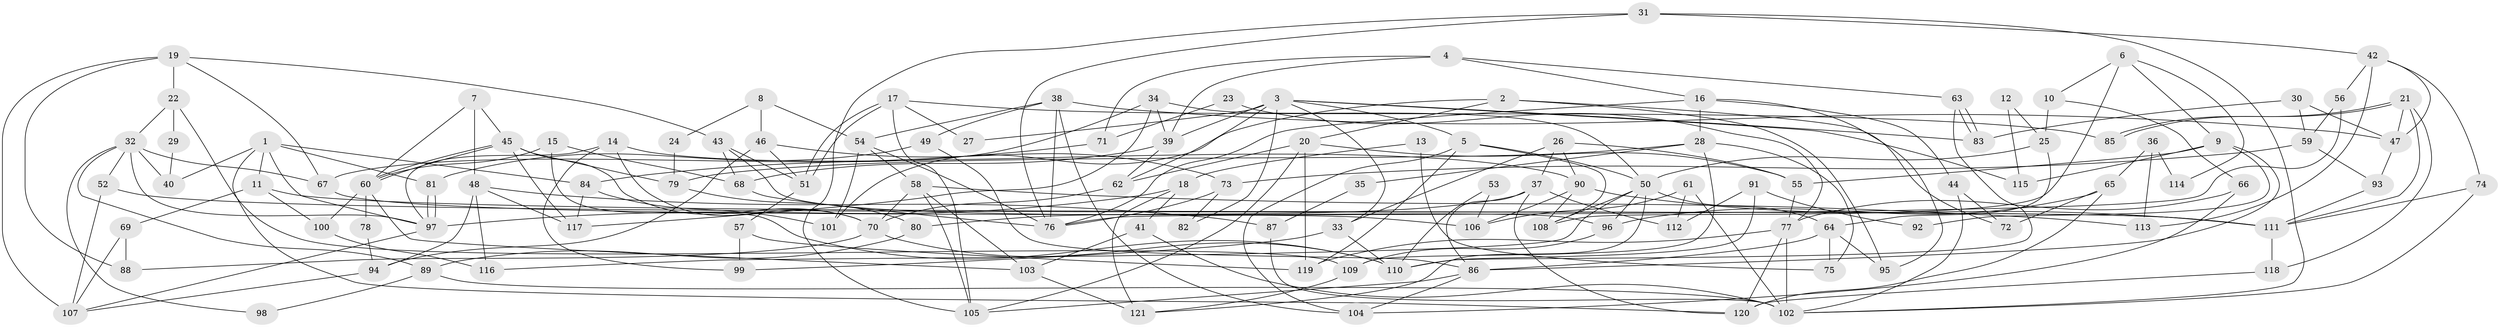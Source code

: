 // coarse degree distribution, {6: 0.14814814814814814, 5: 0.19753086419753085, 9: 0.04938271604938271, 4: 0.20987654320987653, 3: 0.2345679012345679, 2: 0.037037037037037035, 8: 0.04938271604938271, 7: 0.04938271604938271, 10: 0.012345679012345678, 1: 0.012345679012345678}
// Generated by graph-tools (version 1.1) at 2025/24/03/03/25 07:24:03]
// undirected, 121 vertices, 242 edges
graph export_dot {
graph [start="1"]
  node [color=gray90,style=filled];
  1;
  2;
  3;
  4;
  5;
  6;
  7;
  8;
  9;
  10;
  11;
  12;
  13;
  14;
  15;
  16;
  17;
  18;
  19;
  20;
  21;
  22;
  23;
  24;
  25;
  26;
  27;
  28;
  29;
  30;
  31;
  32;
  33;
  34;
  35;
  36;
  37;
  38;
  39;
  40;
  41;
  42;
  43;
  44;
  45;
  46;
  47;
  48;
  49;
  50;
  51;
  52;
  53;
  54;
  55;
  56;
  57;
  58;
  59;
  60;
  61;
  62;
  63;
  64;
  65;
  66;
  67;
  68;
  69;
  70;
  71;
  72;
  73;
  74;
  75;
  76;
  77;
  78;
  79;
  80;
  81;
  82;
  83;
  84;
  85;
  86;
  87;
  88;
  89;
  90;
  91;
  92;
  93;
  94;
  95;
  96;
  97;
  98;
  99;
  100;
  101;
  102;
  103;
  104;
  105;
  106;
  107;
  108;
  109;
  110;
  111;
  112;
  113;
  114;
  115;
  116;
  117;
  118;
  119;
  120;
  121;
  1 -- 97;
  1 -- 120;
  1 -- 11;
  1 -- 40;
  1 -- 81;
  1 -- 84;
  2 -- 101;
  2 -- 20;
  2 -- 72;
  2 -- 95;
  3 -- 33;
  3 -- 39;
  3 -- 5;
  3 -- 27;
  3 -- 62;
  3 -- 82;
  3 -- 83;
  3 -- 115;
  4 -- 16;
  4 -- 63;
  4 -- 39;
  4 -- 71;
  5 -- 108;
  5 -- 50;
  5 -- 104;
  5 -- 119;
  6 -- 9;
  6 -- 108;
  6 -- 10;
  6 -- 114;
  7 -- 48;
  7 -- 45;
  7 -- 60;
  8 -- 46;
  8 -- 54;
  8 -- 24;
  9 -- 86;
  9 -- 55;
  9 -- 92;
  9 -- 115;
  10 -- 25;
  10 -- 66;
  11 -- 111;
  11 -- 69;
  11 -- 100;
  12 -- 115;
  12 -- 25;
  13 -- 75;
  13 -- 18;
  14 -- 97;
  14 -- 90;
  14 -- 70;
  14 -- 99;
  15 -- 60;
  15 -- 68;
  15 -- 110;
  16 -- 28;
  16 -- 76;
  16 -- 44;
  16 -- 95;
  17 -- 105;
  17 -- 51;
  17 -- 51;
  17 -- 27;
  17 -- 85;
  18 -- 41;
  18 -- 97;
  18 -- 121;
  19 -- 107;
  19 -- 67;
  19 -- 22;
  19 -- 43;
  19 -- 88;
  20 -- 119;
  20 -- 62;
  20 -- 55;
  20 -- 105;
  21 -- 85;
  21 -- 85;
  21 -- 47;
  21 -- 111;
  21 -- 118;
  22 -- 109;
  22 -- 29;
  22 -- 32;
  23 -- 71;
  23 -- 77;
  24 -- 79;
  25 -- 64;
  25 -- 50;
  26 -- 33;
  26 -- 55;
  26 -- 37;
  26 -- 90;
  28 -- 79;
  28 -- 109;
  28 -- 35;
  28 -- 75;
  29 -- 40;
  30 -- 59;
  30 -- 83;
  30 -- 47;
  31 -- 42;
  31 -- 105;
  31 -- 76;
  31 -- 102;
  32 -- 52;
  32 -- 40;
  32 -- 67;
  32 -- 89;
  32 -- 97;
  32 -- 98;
  33 -- 110;
  33 -- 99;
  34 -- 39;
  34 -- 50;
  34 -- 67;
  34 -- 117;
  35 -- 87;
  36 -- 113;
  36 -- 65;
  36 -- 114;
  37 -- 86;
  37 -- 80;
  37 -- 112;
  37 -- 120;
  38 -- 54;
  38 -- 49;
  38 -- 47;
  38 -- 76;
  38 -- 104;
  39 -- 68;
  39 -- 62;
  41 -- 102;
  41 -- 103;
  42 -- 47;
  42 -- 74;
  42 -- 56;
  42 -- 113;
  43 -- 51;
  43 -- 68;
  43 -- 96;
  44 -- 102;
  44 -- 72;
  45 -- 70;
  45 -- 60;
  45 -- 60;
  45 -- 79;
  45 -- 117;
  46 -- 94;
  46 -- 73;
  46 -- 51;
  47 -- 93;
  48 -- 117;
  48 -- 116;
  48 -- 87;
  48 -- 94;
  49 -- 81;
  49 -- 86;
  50 -- 64;
  50 -- 96;
  50 -- 108;
  50 -- 116;
  50 -- 121;
  51 -- 57;
  52 -- 111;
  52 -- 107;
  53 -- 110;
  53 -- 106;
  54 -- 58;
  54 -- 76;
  54 -- 101;
  55 -- 77;
  56 -- 76;
  56 -- 59;
  57 -- 119;
  57 -- 99;
  58 -- 103;
  58 -- 70;
  58 -- 105;
  58 -- 113;
  59 -- 93;
  59 -- 73;
  60 -- 78;
  60 -- 100;
  60 -- 103;
  61 -- 106;
  61 -- 102;
  61 -- 112;
  62 -- 70;
  63 -- 110;
  63 -- 83;
  63 -- 83;
  64 -- 86;
  64 -- 95;
  64 -- 75;
  65 -- 72;
  65 -- 96;
  65 -- 120;
  66 -- 104;
  66 -- 77;
  67 -- 106;
  68 -- 76;
  69 -- 88;
  69 -- 107;
  70 -- 88;
  70 -- 110;
  71 -- 84;
  73 -- 76;
  73 -- 82;
  74 -- 102;
  74 -- 111;
  77 -- 120;
  77 -- 102;
  77 -- 119;
  78 -- 94;
  79 -- 80;
  80 -- 89;
  81 -- 97;
  81 -- 97;
  84 -- 117;
  84 -- 101;
  86 -- 104;
  86 -- 105;
  87 -- 102;
  89 -- 102;
  89 -- 98;
  90 -- 111;
  90 -- 106;
  90 -- 108;
  91 -- 112;
  91 -- 110;
  91 -- 92;
  93 -- 111;
  94 -- 107;
  96 -- 109;
  97 -- 107;
  100 -- 116;
  103 -- 121;
  109 -- 121;
  111 -- 118;
  118 -- 120;
}
